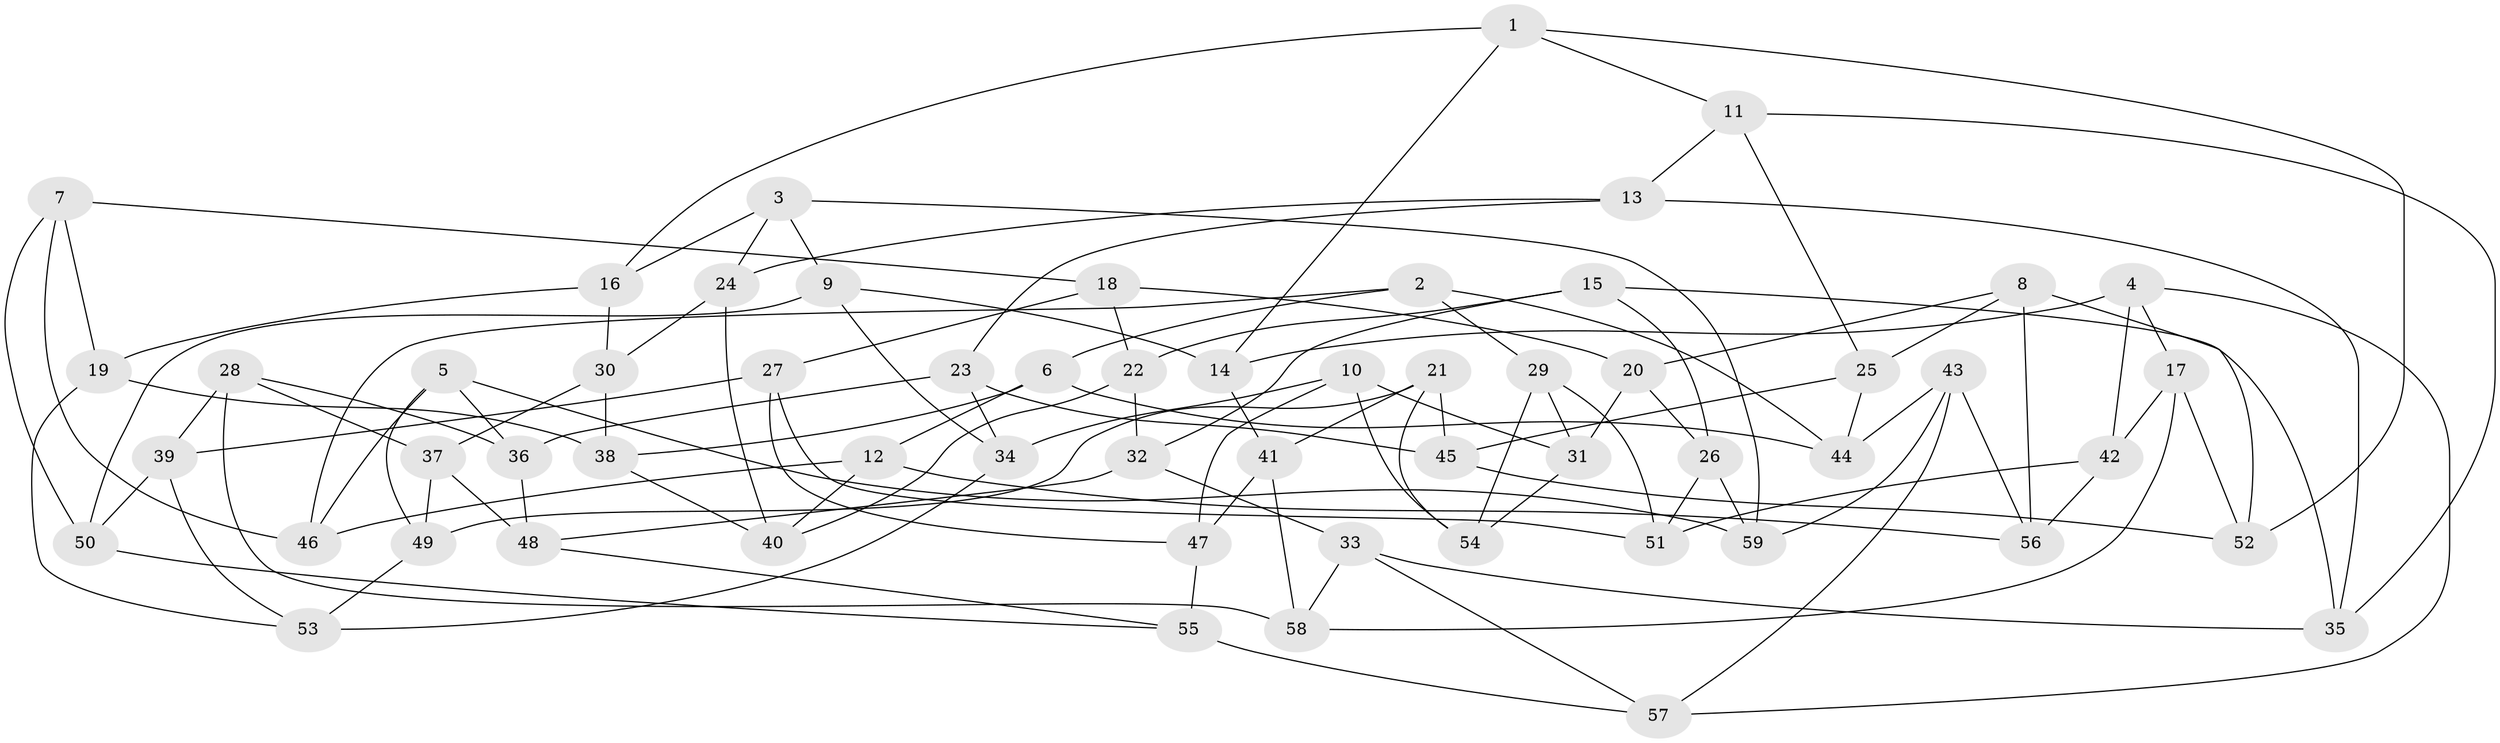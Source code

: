 // Generated by graph-tools (version 1.1) at 2025/16/03/09/25 04:16:41]
// undirected, 59 vertices, 118 edges
graph export_dot {
graph [start="1"]
  node [color=gray90,style=filled];
  1;
  2;
  3;
  4;
  5;
  6;
  7;
  8;
  9;
  10;
  11;
  12;
  13;
  14;
  15;
  16;
  17;
  18;
  19;
  20;
  21;
  22;
  23;
  24;
  25;
  26;
  27;
  28;
  29;
  30;
  31;
  32;
  33;
  34;
  35;
  36;
  37;
  38;
  39;
  40;
  41;
  42;
  43;
  44;
  45;
  46;
  47;
  48;
  49;
  50;
  51;
  52;
  53;
  54;
  55;
  56;
  57;
  58;
  59;
  1 -- 52;
  1 -- 11;
  1 -- 16;
  1 -- 14;
  2 -- 46;
  2 -- 6;
  2 -- 44;
  2 -- 29;
  3 -- 24;
  3 -- 16;
  3 -- 9;
  3 -- 59;
  4 -- 42;
  4 -- 14;
  4 -- 17;
  4 -- 57;
  5 -- 59;
  5 -- 46;
  5 -- 49;
  5 -- 36;
  6 -- 44;
  6 -- 38;
  6 -- 12;
  7 -- 19;
  7 -- 46;
  7 -- 50;
  7 -- 18;
  8 -- 25;
  8 -- 52;
  8 -- 20;
  8 -- 56;
  9 -- 50;
  9 -- 14;
  9 -- 34;
  10 -- 34;
  10 -- 47;
  10 -- 31;
  10 -- 54;
  11 -- 35;
  11 -- 25;
  11 -- 13;
  12 -- 40;
  12 -- 46;
  12 -- 56;
  13 -- 23;
  13 -- 35;
  13 -- 24;
  14 -- 41;
  15 -- 35;
  15 -- 22;
  15 -- 32;
  15 -- 26;
  16 -- 30;
  16 -- 19;
  17 -- 52;
  17 -- 42;
  17 -- 58;
  18 -- 27;
  18 -- 22;
  18 -- 20;
  19 -- 53;
  19 -- 38;
  20 -- 31;
  20 -- 26;
  21 -- 41;
  21 -- 54;
  21 -- 45;
  21 -- 49;
  22 -- 40;
  22 -- 32;
  23 -- 36;
  23 -- 45;
  23 -- 34;
  24 -- 30;
  24 -- 40;
  25 -- 44;
  25 -- 45;
  26 -- 59;
  26 -- 51;
  27 -- 39;
  27 -- 51;
  27 -- 47;
  28 -- 39;
  28 -- 37;
  28 -- 58;
  28 -- 36;
  29 -- 54;
  29 -- 51;
  29 -- 31;
  30 -- 38;
  30 -- 37;
  31 -- 54;
  32 -- 48;
  32 -- 33;
  33 -- 58;
  33 -- 35;
  33 -- 57;
  34 -- 53;
  36 -- 48;
  37 -- 49;
  37 -- 48;
  38 -- 40;
  39 -- 53;
  39 -- 50;
  41 -- 47;
  41 -- 58;
  42 -- 56;
  42 -- 51;
  43 -- 57;
  43 -- 44;
  43 -- 56;
  43 -- 59;
  45 -- 52;
  47 -- 55;
  48 -- 55;
  49 -- 53;
  50 -- 55;
  55 -- 57;
}
